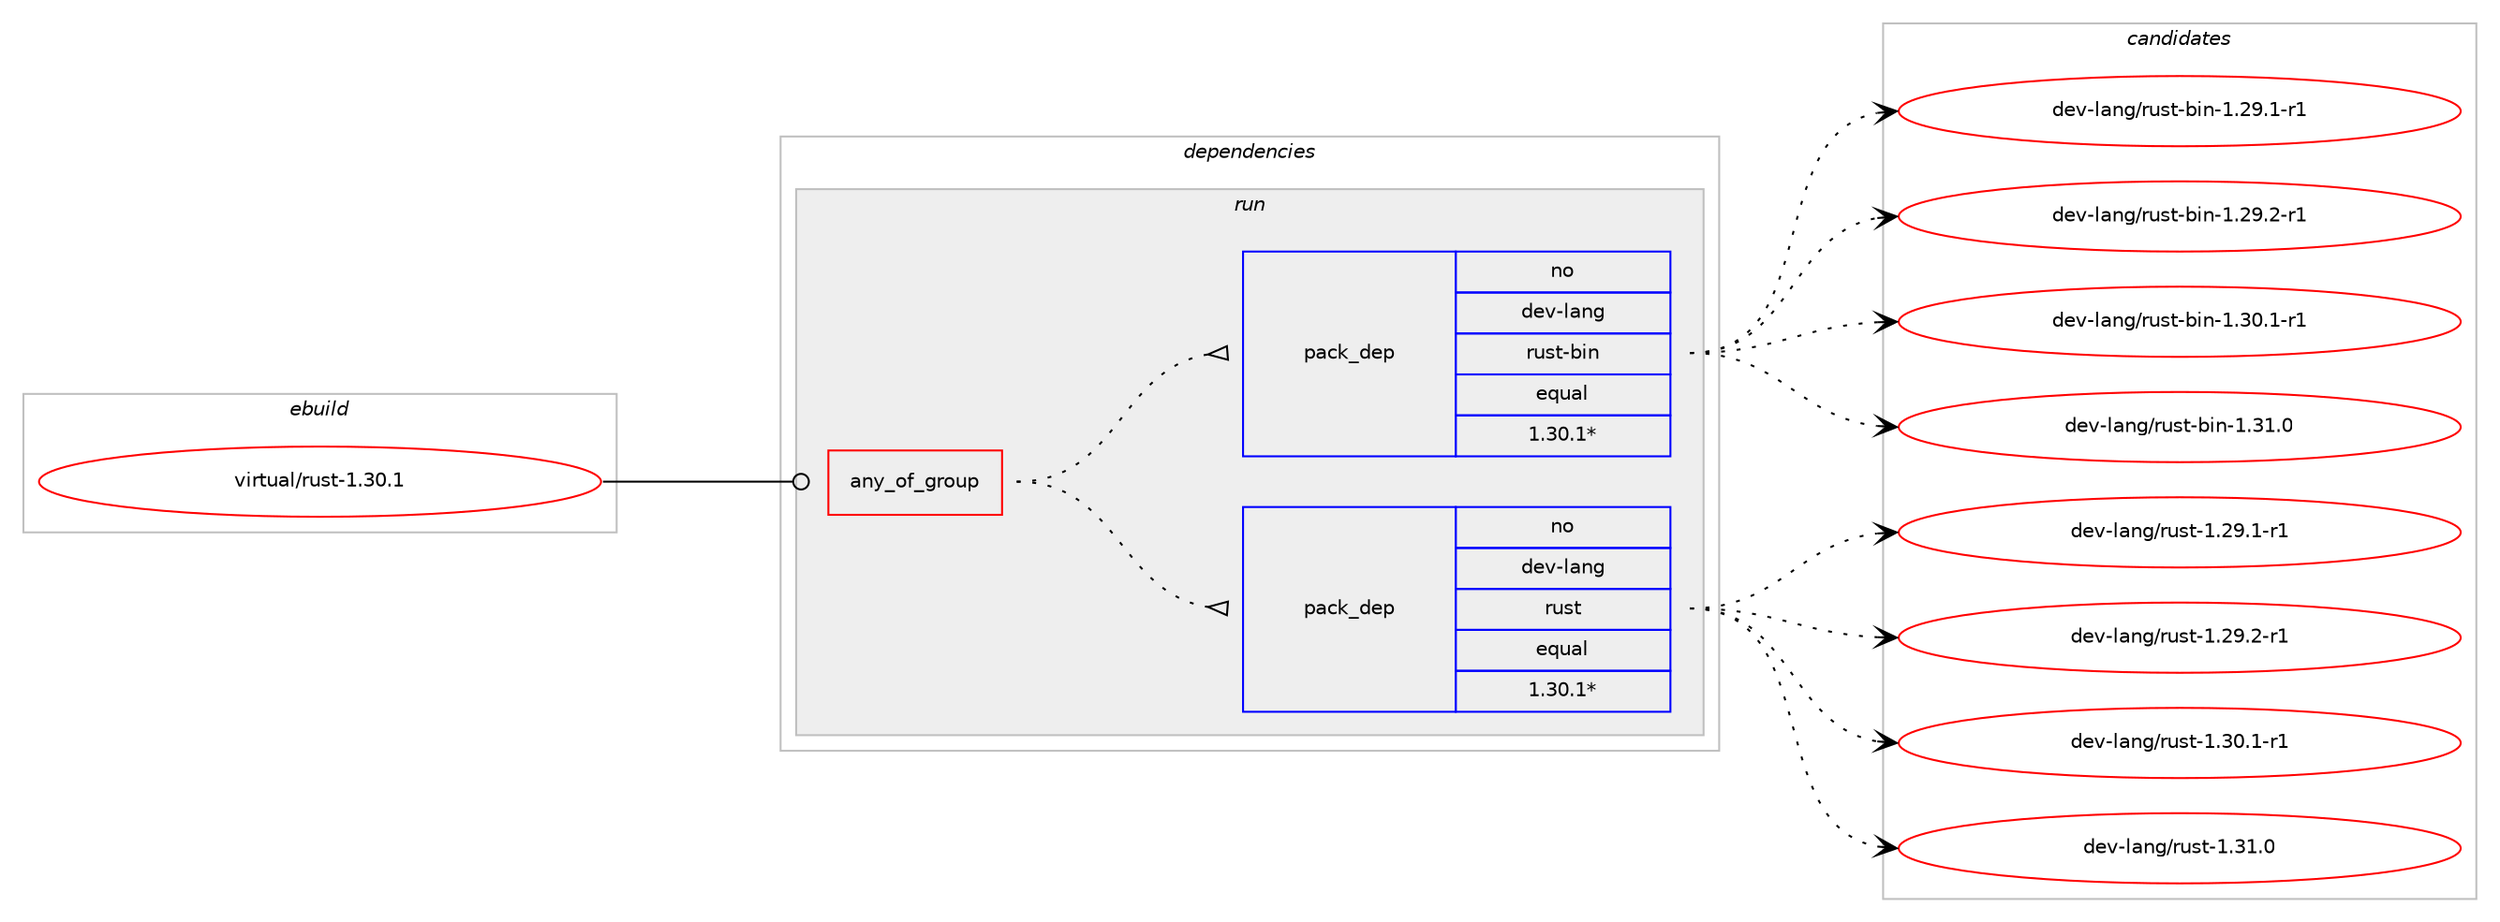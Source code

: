 digraph prolog {

# *************
# Graph options
# *************

newrank=true;
concentrate=true;
compound=true;
graph [rankdir=LR,fontname=Helvetica,fontsize=10,ranksep=1.5];#, ranksep=2.5, nodesep=0.2];
edge  [arrowhead=vee];
node  [fontname=Helvetica,fontsize=10];

# **********
# The ebuild
# **********

subgraph cluster_leftcol {
color=gray;
rank=same;
label=<<i>ebuild</i>>;
id [label="virtual/rust-1.30.1", color=red, width=4, href="../virtual/rust-1.30.1.svg"];
}

# ****************
# The dependencies
# ****************

subgraph cluster_midcol {
color=gray;
label=<<i>dependencies</i>>;
subgraph cluster_compile {
fillcolor="#eeeeee";
style=filled;
label=<<i>compile</i>>;
}
subgraph cluster_compileandrun {
fillcolor="#eeeeee";
style=filled;
label=<<i>compile and run</i>>;
}
subgraph cluster_run {
fillcolor="#eeeeee";
style=filled;
label=<<i>run</i>>;
subgraph any160 {
dependency7977 [label=<<TABLE BORDER="0" CELLBORDER="1" CELLSPACING="0" CELLPADDING="4"><TR><TD CELLPADDING="10">any_of_group</TD></TR></TABLE>>, shape=none, color=red];subgraph pack6615 {
dependency7978 [label=<<TABLE BORDER="0" CELLBORDER="1" CELLSPACING="0" CELLPADDING="4" WIDTH="220"><TR><TD ROWSPAN="6" CELLPADDING="30">pack_dep</TD></TR><TR><TD WIDTH="110">no</TD></TR><TR><TD>dev-lang</TD></TR><TR><TD>rust</TD></TR><TR><TD>equal</TD></TR><TR><TD>1.30.1*</TD></TR></TABLE>>, shape=none, color=blue];
}
dependency7977:e -> dependency7978:w [weight=20,style="dotted",arrowhead="oinv"];
subgraph pack6616 {
dependency7979 [label=<<TABLE BORDER="0" CELLBORDER="1" CELLSPACING="0" CELLPADDING="4" WIDTH="220"><TR><TD ROWSPAN="6" CELLPADDING="30">pack_dep</TD></TR><TR><TD WIDTH="110">no</TD></TR><TR><TD>dev-lang</TD></TR><TR><TD>rust-bin</TD></TR><TR><TD>equal</TD></TR><TR><TD>1.30.1*</TD></TR></TABLE>>, shape=none, color=blue];
}
dependency7977:e -> dependency7979:w [weight=20,style="dotted",arrowhead="oinv"];
}
id:e -> dependency7977:w [weight=20,style="solid",arrowhead="odot"];
}
}

# **************
# The candidates
# **************

subgraph cluster_choices {
rank=same;
color=gray;
label=<<i>candidates</i>>;

subgraph choice6615 {
color=black;
nodesep=1;
choice100101118451089711010347114117115116454946505746494511449 [label="dev-lang/rust-1.29.1-r1", color=red, width=4,href="../dev-lang/rust-1.29.1-r1.svg"];
choice100101118451089711010347114117115116454946505746504511449 [label="dev-lang/rust-1.29.2-r1", color=red, width=4,href="../dev-lang/rust-1.29.2-r1.svg"];
choice100101118451089711010347114117115116454946514846494511449 [label="dev-lang/rust-1.30.1-r1", color=red, width=4,href="../dev-lang/rust-1.30.1-r1.svg"];
choice10010111845108971101034711411711511645494651494648 [label="dev-lang/rust-1.31.0", color=red, width=4,href="../dev-lang/rust-1.31.0.svg"];
dependency7978:e -> choice100101118451089711010347114117115116454946505746494511449:w [style=dotted,weight="100"];
dependency7978:e -> choice100101118451089711010347114117115116454946505746504511449:w [style=dotted,weight="100"];
dependency7978:e -> choice100101118451089711010347114117115116454946514846494511449:w [style=dotted,weight="100"];
dependency7978:e -> choice10010111845108971101034711411711511645494651494648:w [style=dotted,weight="100"];
}
subgraph choice6616 {
color=black;
nodesep=1;
choice1001011184510897110103471141171151164598105110454946505746494511449 [label="dev-lang/rust-bin-1.29.1-r1", color=red, width=4,href="../dev-lang/rust-bin-1.29.1-r1.svg"];
choice1001011184510897110103471141171151164598105110454946505746504511449 [label="dev-lang/rust-bin-1.29.2-r1", color=red, width=4,href="../dev-lang/rust-bin-1.29.2-r1.svg"];
choice1001011184510897110103471141171151164598105110454946514846494511449 [label="dev-lang/rust-bin-1.30.1-r1", color=red, width=4,href="../dev-lang/rust-bin-1.30.1-r1.svg"];
choice100101118451089711010347114117115116459810511045494651494648 [label="dev-lang/rust-bin-1.31.0", color=red, width=4,href="../dev-lang/rust-bin-1.31.0.svg"];
dependency7979:e -> choice1001011184510897110103471141171151164598105110454946505746494511449:w [style=dotted,weight="100"];
dependency7979:e -> choice1001011184510897110103471141171151164598105110454946505746504511449:w [style=dotted,weight="100"];
dependency7979:e -> choice1001011184510897110103471141171151164598105110454946514846494511449:w [style=dotted,weight="100"];
dependency7979:e -> choice100101118451089711010347114117115116459810511045494651494648:w [style=dotted,weight="100"];
}
}

}
